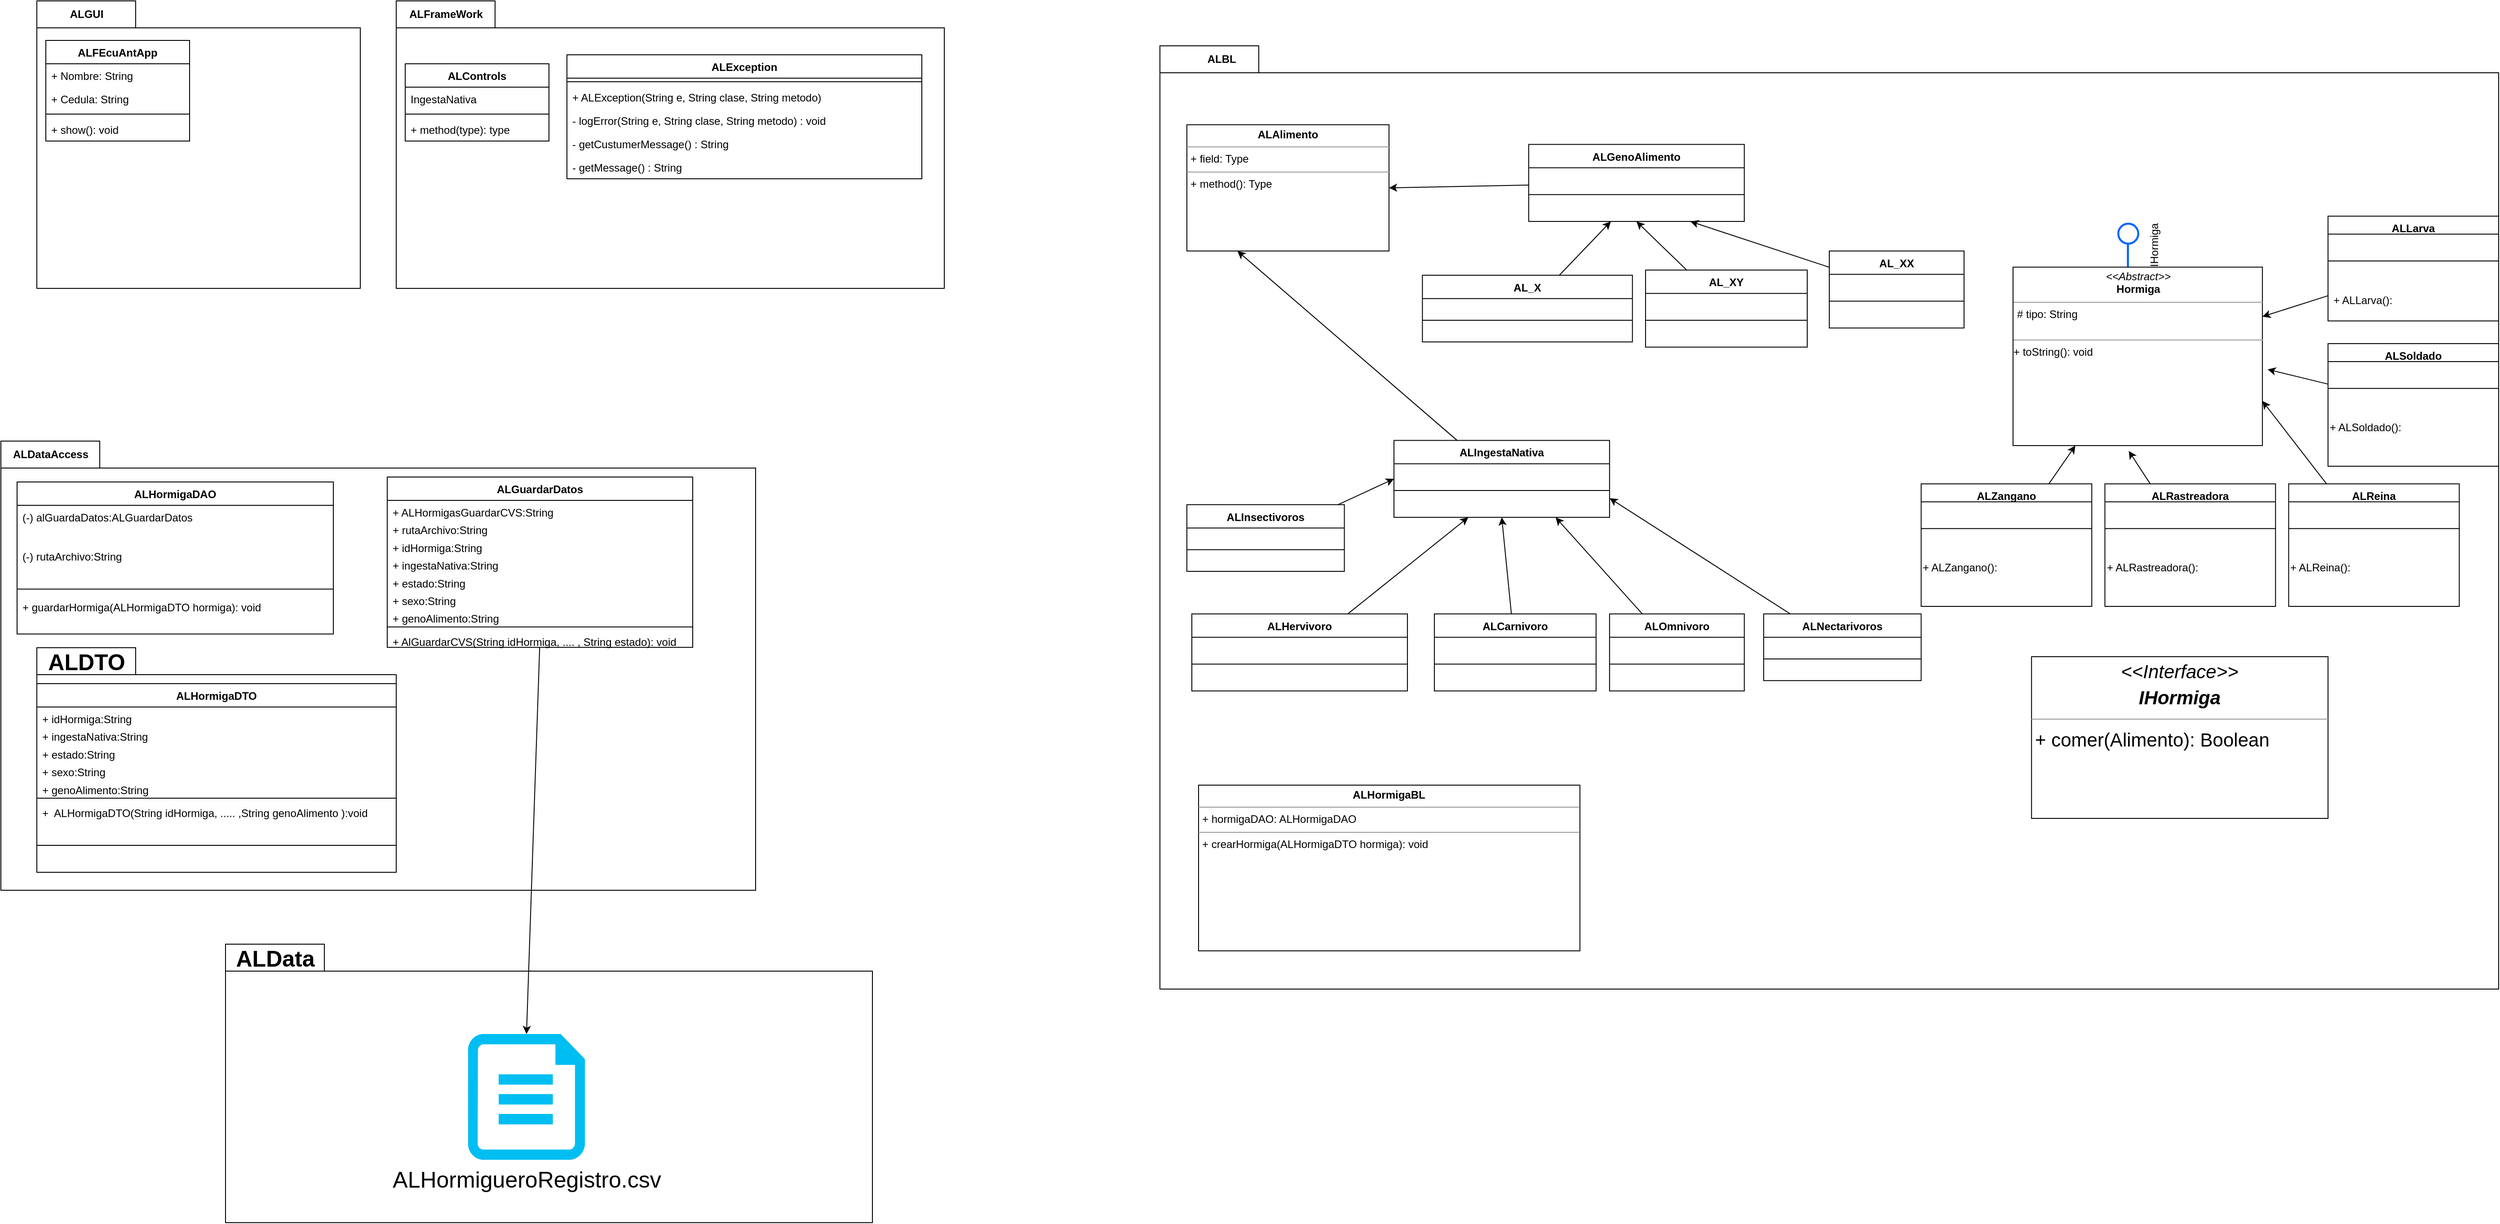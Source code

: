 <mxfile>
    <diagram id="7M8nlahBoTC14Zpf9XW7" name="Page-1">
        <mxGraphModel dx="1520" dy="1978" grid="1" gridSize="10" guides="1" tooltips="1" connect="1" arrows="1" fold="1" page="1" pageScale="1" pageWidth="850" pageHeight="1100" math="0" shadow="0">
            <root>
                <mxCell id="0"/>
                <mxCell id="1" parent="0"/>
                <mxCell id="17" value="ALDataAccess" style="shape=folder;fontStyle=1;tabWidth=110;tabHeight=30;tabPosition=left;html=1;boundedLbl=1;labelInHeader=1;container=1;collapsible=0;" parent="1" vertex="1">
                    <mxGeometry x="120" y="-590" width="840" height="500" as="geometry"/>
                </mxCell>
                <mxCell id="18" value="" style="html=1;strokeColor=none;resizeWidth=1;resizeHeight=1;fillColor=none;part=1;connectable=0;allowArrows=0;deletable=0;" parent="17" vertex="1">
                    <mxGeometry width="840" height="350.0" relative="1" as="geometry">
                        <mxPoint y="30" as="offset"/>
                    </mxGeometry>
                </mxCell>
                <mxCell id="19" value="ALHormigaDAO" style="swimlane;fontStyle=1;align=center;verticalAlign=top;childLayout=stackLayout;horizontal=1;startSize=26;horizontalStack=0;resizeParent=1;resizeParentMax=0;resizeLast=0;collapsible=1;marginBottom=0;" parent="17" vertex="1">
                    <mxGeometry x="18" y="45.455" width="352" height="169.333" as="geometry"/>
                </mxCell>
                <mxCell id="20" value="(-) alGuardaDatos:ALGuardarDatos" style="text;strokeColor=none;fillColor=none;align=left;verticalAlign=top;spacingLeft=4;spacingRight=4;overflow=hidden;rotatable=0;points=[[0,0.5],[1,0.5]];portConstraint=eastwest;" parent="19" vertex="1">
                    <mxGeometry y="26" width="352" height="43.333" as="geometry"/>
                </mxCell>
                <mxCell id="89" value="(-) rutaArchivo:String" style="text;strokeColor=none;fillColor=none;align=left;verticalAlign=top;spacingLeft=4;spacingRight=4;overflow=hidden;rotatable=0;points=[[0,0.5],[1,0.5]];portConstraint=eastwest;" parent="19" vertex="1">
                    <mxGeometry y="69.333" width="352" height="43.333" as="geometry"/>
                </mxCell>
                <mxCell id="21" value="" style="line;strokeWidth=1;fillColor=none;align=left;verticalAlign=middle;spacingTop=-1;spacingLeft=3;spacingRight=3;rotatable=0;labelPosition=right;points=[];portConstraint=eastwest;strokeColor=inherit;" parent="19" vertex="1">
                    <mxGeometry y="112.667" width="352" height="13.333" as="geometry"/>
                </mxCell>
                <mxCell id="97" value="+ guardarHormiga(ALHormigaDTO hormiga): void" style="text;strokeColor=none;fillColor=none;align=left;verticalAlign=top;spacingLeft=4;spacingRight=4;overflow=hidden;rotatable=0;points=[[0,0.5],[1,0.5]];portConstraint=eastwest;" parent="19" vertex="1">
                    <mxGeometry y="126.0" width="352" height="43.333" as="geometry"/>
                </mxCell>
                <mxCell id="111" value="ALDTO" style="shape=folder;fontStyle=1;tabWidth=110;tabHeight=30;tabPosition=left;html=1;boundedLbl=1;labelInHeader=1;container=1;collapsible=0;fontSize=25;" parent="17" vertex="1">
                    <mxGeometry x="40" y="230" width="400" height="249.995" as="geometry"/>
                </mxCell>
                <mxCell id="112" value="" style="html=1;strokeColor=none;resizeWidth=1;resizeHeight=1;fillColor=none;part=1;connectable=0;allowArrows=0;deletable=0;fontSize=25;" parent="111" vertex="1">
                    <mxGeometry width="330" height="154" relative="1" as="geometry">
                        <mxPoint y="30" as="offset"/>
                    </mxGeometry>
                </mxCell>
                <mxCell id="113" value="ALHormigaDTO" style="swimlane;fontStyle=1;align=center;verticalAlign=top;childLayout=stackLayout;horizontal=1;startSize=26;horizontalStack=0;resizeParent=1;resizeParentMax=0;resizeLast=0;collapsible=1;marginBottom=0;" parent="111" vertex="1">
                    <mxGeometry y="40" width="400" height="179.995" as="geometry">
                        <mxRectangle y="40" width="130" height="30" as="alternateBounds"/>
                    </mxGeometry>
                </mxCell>
                <mxCell id="116" value="+ idHormiga:String" style="text;strokeColor=none;fillColor=none;align=left;verticalAlign=top;spacingLeft=4;spacingRight=4;overflow=hidden;rotatable=0;points=[[0,0.5],[1,0.5]];portConstraint=eastwest;" parent="113" vertex="1">
                    <mxGeometry y="26" width="400" height="19.697" as="geometry"/>
                </mxCell>
                <mxCell id="117" value="+ ingestaNativa:String" style="text;strokeColor=none;fillColor=none;align=left;verticalAlign=top;spacingLeft=4;spacingRight=4;overflow=hidden;rotatable=0;points=[[0,0.5],[1,0.5]];portConstraint=eastwest;" parent="113" vertex="1">
                    <mxGeometry y="45.697" width="400" height="19.697" as="geometry"/>
                </mxCell>
                <mxCell id="118" value="+ estado:String" style="text;strokeColor=none;fillColor=none;align=left;verticalAlign=top;spacingLeft=4;spacingRight=4;overflow=hidden;rotatable=0;points=[[0,0.5],[1,0.5]];portConstraint=eastwest;" parent="113" vertex="1">
                    <mxGeometry y="65.394" width="400" height="19.697" as="geometry"/>
                </mxCell>
                <mxCell id="119" value="+ sexo:String" style="text;strokeColor=none;fillColor=none;align=left;verticalAlign=top;spacingLeft=4;spacingRight=4;overflow=hidden;rotatable=0;points=[[0,0.5],[1,0.5]];portConstraint=eastwest;" parent="113" vertex="1">
                    <mxGeometry y="85.091" width="400" height="19.697" as="geometry"/>
                </mxCell>
                <mxCell id="120" value="+ genoAlimento:String" style="text;strokeColor=none;fillColor=none;align=left;verticalAlign=top;spacingLeft=4;spacingRight=4;overflow=hidden;rotatable=0;points=[[0,0.5],[1,0.5]];portConstraint=eastwest;" parent="113" vertex="1">
                    <mxGeometry y="104.788" width="400" height="19.697" as="geometry"/>
                </mxCell>
                <mxCell id="121" value="" style="line;strokeWidth=1;fillColor=none;align=left;verticalAlign=middle;spacingTop=-1;spacingLeft=3;spacingRight=3;rotatable=0;labelPosition=right;points=[];portConstraint=eastwest;strokeColor=inherit;" parent="113" vertex="1">
                    <mxGeometry y="124.485" width="400" height="6.061" as="geometry"/>
                </mxCell>
                <mxCell id="122" value="+  ALHormigaDTO(String idHormiga, ..... ,String genoAlimento ):void" style="text;strokeColor=none;fillColor=none;align=left;verticalAlign=top;spacingLeft=4;spacingRight=4;overflow=hidden;rotatable=0;points=[[0,0.5],[1,0.5]];portConstraint=eastwest;" parent="113" vertex="1">
                    <mxGeometry y="130.545" width="400" height="49.45" as="geometry"/>
                </mxCell>
                <mxCell id="98" value="ALGuardarDatos" style="swimlane;fontStyle=1;align=center;verticalAlign=top;childLayout=stackLayout;horizontal=1;startSize=26;horizontalStack=0;resizeParent=1;resizeParentMax=0;resizeLast=0;collapsible=1;marginBottom=0;" parent="17" vertex="1">
                    <mxGeometry x="430" y="40" width="340" height="189.636" as="geometry"/>
                </mxCell>
                <mxCell id="99" value="+ ALHormigasGuardarCVS:String" style="text;strokeColor=none;fillColor=none;align=left;verticalAlign=top;spacingLeft=4;spacingRight=4;overflow=hidden;rotatable=0;points=[[0,0.5],[1,0.5]];portConstraint=eastwest;" parent="98" vertex="1">
                    <mxGeometry y="26" width="340" height="19.697" as="geometry"/>
                </mxCell>
                <mxCell id="103" value="+ rutaArchivo:String" style="text;strokeColor=none;fillColor=none;align=left;verticalAlign=top;spacingLeft=4;spacingRight=4;overflow=hidden;rotatable=0;points=[[0,0.5],[1,0.5]];portConstraint=eastwest;" parent="98" vertex="1">
                    <mxGeometry y="45.697" width="340" height="19.697" as="geometry"/>
                </mxCell>
                <mxCell id="104" value="+ idHormiga:String" style="text;strokeColor=none;fillColor=none;align=left;verticalAlign=top;spacingLeft=4;spacingRight=4;overflow=hidden;rotatable=0;points=[[0,0.5],[1,0.5]];portConstraint=eastwest;" parent="98" vertex="1">
                    <mxGeometry y="65.394" width="340" height="19.697" as="geometry"/>
                </mxCell>
                <mxCell id="105" value="+ ingestaNativa:String" style="text;strokeColor=none;fillColor=none;align=left;verticalAlign=top;spacingLeft=4;spacingRight=4;overflow=hidden;rotatable=0;points=[[0,0.5],[1,0.5]];portConstraint=eastwest;" parent="98" vertex="1">
                    <mxGeometry y="85.091" width="340" height="19.697" as="geometry"/>
                </mxCell>
                <mxCell id="100" value="+ estado:String" style="text;strokeColor=none;fillColor=none;align=left;verticalAlign=top;spacingLeft=4;spacingRight=4;overflow=hidden;rotatable=0;points=[[0,0.5],[1,0.5]];portConstraint=eastwest;" parent="98" vertex="1">
                    <mxGeometry y="104.788" width="340" height="19.697" as="geometry"/>
                </mxCell>
                <mxCell id="107" value="+ sexo:String" style="text;strokeColor=none;fillColor=none;align=left;verticalAlign=top;spacingLeft=4;spacingRight=4;overflow=hidden;rotatable=0;points=[[0,0.5],[1,0.5]];portConstraint=eastwest;" parent="98" vertex="1">
                    <mxGeometry y="124.485" width="340" height="19.697" as="geometry"/>
                </mxCell>
                <mxCell id="106" value="+ genoAlimento:String" style="text;strokeColor=none;fillColor=none;align=left;verticalAlign=top;spacingLeft=4;spacingRight=4;overflow=hidden;rotatable=0;points=[[0,0.5],[1,0.5]];portConstraint=eastwest;" parent="98" vertex="1">
                    <mxGeometry y="144.182" width="340" height="19.697" as="geometry"/>
                </mxCell>
                <mxCell id="101" value="" style="line;strokeWidth=1;fillColor=none;align=left;verticalAlign=middle;spacingTop=-1;spacingLeft=3;spacingRight=3;rotatable=0;labelPosition=right;points=[];portConstraint=eastwest;strokeColor=inherit;" parent="98" vertex="1">
                    <mxGeometry y="163.879" width="340" height="6.061" as="geometry"/>
                </mxCell>
                <mxCell id="102" value="+ AlGuardarCVS(String idHormiga, .... , String estado): void" style="text;strokeColor=none;fillColor=none;align=left;verticalAlign=top;spacingLeft=4;spacingRight=4;overflow=hidden;rotatable=0;points=[[0,0.5],[1,0.5]];portConstraint=eastwest;" parent="98" vertex="1">
                    <mxGeometry y="169.939" width="340" height="19.697" as="geometry"/>
                </mxCell>
                <mxCell id="108" value="ALData" style="shape=folder;fontStyle=1;tabWidth=110;tabHeight=30;tabPosition=left;html=1;boundedLbl=1;labelInHeader=1;container=1;collapsible=0;fontSize=25;" parent="1" vertex="1">
                    <mxGeometry x="370" y="-30" width="720" height="310" as="geometry"/>
                </mxCell>
                <mxCell id="109" value="" style="html=1;strokeColor=none;resizeWidth=1;resizeHeight=1;fillColor=none;part=1;connectable=0;allowArrows=0;deletable=0;fontSize=25;" parent="108" vertex="1">
                    <mxGeometry width="720" height="217" relative="1" as="geometry">
                        <mxPoint y="30" as="offset"/>
                    </mxGeometry>
                </mxCell>
                <mxCell id="23" value="&lt;font style=&quot;font-size: 25px;&quot;&gt;ALHormigueroRegistro.csv&lt;/font&gt;" style="verticalLabelPosition=bottom;html=1;verticalAlign=top;align=center;strokeColor=none;fillColor=#00BEF2;shape=mxgraph.azure.cloud_services_configuration_file;pointerEvents=1;" parent="108" vertex="1">
                    <mxGeometry x="270" y="100" width="130" height="140" as="geometry"/>
                </mxCell>
                <mxCell id="9" value="ALGUI" style="shape=folder;fontStyle=1;tabWidth=110;tabHeight=30;tabPosition=left;html=1;boundedLbl=1;labelInHeader=1;container=1;collapsible=0;" parent="1" vertex="1">
                    <mxGeometry x="160" y="-1080" width="360" height="320" as="geometry"/>
                </mxCell>
                <mxCell id="10" value="" style="html=1;strokeColor=none;resizeWidth=1;resizeHeight=1;fillColor=none;part=1;connectable=0;allowArrows=0;deletable=0;" parent="9" vertex="1">
                    <mxGeometry width="360" height="184.615" relative="1" as="geometry">
                        <mxPoint y="30" as="offset"/>
                    </mxGeometry>
                </mxCell>
                <mxCell id="32" value="ALFEcuAntApp" style="swimlane;fontStyle=1;align=center;verticalAlign=top;childLayout=stackLayout;horizontal=1;startSize=26;horizontalStack=0;resizeParent=1;resizeParentMax=0;resizeLast=0;collapsible=1;marginBottom=0;" parent="9" vertex="1">
                    <mxGeometry x="10" y="44" width="160" height="112" as="geometry"/>
                </mxCell>
                <mxCell id="37" value="+ Nombre: String" style="text;strokeColor=none;fillColor=none;align=left;verticalAlign=top;spacingLeft=4;spacingRight=4;overflow=hidden;rotatable=0;points=[[0,0.5],[1,0.5]];portConstraint=eastwest;" parent="32" vertex="1">
                    <mxGeometry y="26" width="160" height="26" as="geometry"/>
                </mxCell>
                <mxCell id="38" value="+ Cedula: String" style="text;strokeColor=none;fillColor=none;align=left;verticalAlign=top;spacingLeft=4;spacingRight=4;overflow=hidden;rotatable=0;points=[[0,0.5],[1,0.5]];portConstraint=eastwest;" parent="32" vertex="1">
                    <mxGeometry y="52" width="160" height="26" as="geometry"/>
                </mxCell>
                <mxCell id="34" value="" style="line;strokeWidth=1;fillColor=none;align=left;verticalAlign=middle;spacingTop=-1;spacingLeft=3;spacingRight=3;rotatable=0;labelPosition=right;points=[];portConstraint=eastwest;strokeColor=inherit;" parent="32" vertex="1">
                    <mxGeometry y="78" width="160" height="8" as="geometry"/>
                </mxCell>
                <mxCell id="35" value="+ show(): void" style="text;strokeColor=none;fillColor=none;align=left;verticalAlign=top;spacingLeft=4;spacingRight=4;overflow=hidden;rotatable=0;points=[[0,0.5],[1,0.5]];portConstraint=eastwest;" parent="32" vertex="1">
                    <mxGeometry y="86" width="160" height="26" as="geometry"/>
                </mxCell>
                <mxCell id="11" value="&lt;span style=&quot;white-space: pre;&quot;&gt;&#9;&lt;/span&gt;ALBL" style="shape=folder;fontStyle=1;tabWidth=110;tabHeight=30;tabPosition=left;html=1;boundedLbl=1;labelInHeader=1;container=1;collapsible=0;" parent="1" vertex="1">
                    <mxGeometry x="1410" y="-1030" width="1490" height="1050" as="geometry"/>
                </mxCell>
                <mxCell id="12" value="" style="html=1;strokeColor=none;resizeWidth=1;resizeHeight=1;fillColor=none;part=1;connectable=0;allowArrows=0;deletable=0;" parent="11" vertex="1">
                    <mxGeometry width="1124.804" height="516.486" relative="1" as="geometry">
                        <mxPoint y="30" as="offset"/>
                    </mxGeometry>
                </mxCell>
                <mxCell id="80" value="&lt;p style=&quot;margin:0px;margin-top:4px;text-align:center;&quot;&gt;&lt;b&gt;ALAlimento&lt;/b&gt;&lt;/p&gt;&lt;hr size=&quot;1&quot;&gt;&lt;p style=&quot;margin:0px;margin-left:4px;&quot;&gt;+ field: Type&lt;/p&gt;&lt;hr size=&quot;1&quot;&gt;&lt;p style=&quot;margin:0px;margin-left:4px;&quot;&gt;+ method(): Type&lt;/p&gt;" style="verticalAlign=top;align=left;overflow=fill;fontSize=12;fontFamily=Helvetica;html=1;" parent="11" vertex="1">
                    <mxGeometry x="29.995" y="87.838" width="224.961" height="140.541" as="geometry"/>
                </mxCell>
                <mxCell id="58" value="ALGenoAlimento" style="swimlane;fontStyle=1;align=center;verticalAlign=top;childLayout=stackLayout;horizontal=1;startSize=26;horizontalStack=0;resizeParent=1;resizeParentMax=0;resizeLast=0;collapsible=1;marginBottom=0;" parent="11" vertex="1">
                    <mxGeometry x="410.441" y="109.791" width="239.958" height="85.73" as="geometry">
                        <mxRectangle x="10" y="60" width="170" height="60" as="alternateBounds"/>
                    </mxGeometry>
                </mxCell>
                <mxCell id="59" value="" style="line;strokeWidth=1;fillColor=none;align=left;verticalAlign=middle;spacingTop=-1;spacingLeft=3;spacingRight=3;rotatable=0;labelPosition=right;points=[];portConstraint=eastwest;strokeColor=inherit;" parent="58" vertex="1">
                    <mxGeometry y="26" width="239.958" height="59.73" as="geometry"/>
                </mxCell>
                <mxCell id="81" style="edgeStyle=none;html=1;entryX=1;entryY=0.5;entryDx=0;entryDy=0;" parent="11" source="58" target="80" edge="1">
                    <mxGeometry relative="1" as="geometry"/>
                </mxCell>
                <mxCell id="53" value="AL_XY" style="swimlane;fontStyle=1;align=center;verticalAlign=top;childLayout=stackLayout;horizontal=1;startSize=26;horizontalStack=0;resizeParent=1;resizeParentMax=0;resizeLast=0;collapsible=1;marginBottom=0;" parent="11" vertex="1">
                    <mxGeometry x="540.49" y="249.666" width="179.969" height="85.73" as="geometry">
                        <mxRectangle x="10" y="60" width="170" height="60" as="alternateBounds"/>
                    </mxGeometry>
                </mxCell>
                <mxCell id="54" value="" style="line;strokeWidth=1;fillColor=none;align=left;verticalAlign=middle;spacingTop=-1;spacingLeft=3;spacingRight=3;rotatable=0;labelPosition=right;points=[];portConstraint=eastwest;strokeColor=inherit;" parent="53" vertex="1">
                    <mxGeometry y="26" width="179.969" height="59.73" as="geometry"/>
                </mxCell>
                <mxCell id="60" value="" style="edgeStyle=none;html=1;entryX=0.5;entryY=1;entryDx=0;entryDy=0;" parent="11" source="53" target="58" edge="1">
                    <mxGeometry relative="1" as="geometry">
                        <mxPoint x="1574.725" y="122.973" as="targetPoint"/>
                    </mxGeometry>
                </mxCell>
                <mxCell id="55" value="AL_XX" style="swimlane;fontStyle=1;align=center;verticalAlign=top;childLayout=stackLayout;horizontal=1;startSize=26;horizontalStack=0;resizeParent=1;resizeParentMax=0;resizeLast=0;collapsible=1;marginBottom=0;" parent="11" vertex="1">
                    <mxGeometry x="745.005" y="228.382" width="149.974" height="85.73" as="geometry">
                        <mxRectangle x="10" y="60" width="170" height="60" as="alternateBounds"/>
                    </mxGeometry>
                </mxCell>
                <mxCell id="56" value="" style="line;strokeWidth=1;fillColor=none;align=left;verticalAlign=middle;spacingTop=-1;spacingLeft=3;spacingRight=3;rotatable=0;labelPosition=right;points=[];portConstraint=eastwest;strokeColor=inherit;" parent="55" vertex="1">
                    <mxGeometry y="26" width="149.974" height="59.73" as="geometry"/>
                </mxCell>
                <mxCell id="62" style="edgeStyle=none;html=1;entryX=0.75;entryY=1;entryDx=0;entryDy=0;" parent="11" source="55" target="58" edge="1">
                    <mxGeometry relative="1" as="geometry">
                        <mxPoint x="1604.72" y="140.541" as="targetPoint"/>
                    </mxGeometry>
                </mxCell>
                <mxCell id="64" value="ALHervivoro" style="swimlane;fontStyle=1;align=center;verticalAlign=top;childLayout=stackLayout;horizontal=1;startSize=26;horizontalStack=0;resizeParent=1;resizeParentMax=0;resizeLast=0;collapsible=1;marginBottom=0;" parent="11" vertex="1">
                    <mxGeometry x="35.514" y="632.432" width="239.958" height="85.73" as="geometry">
                        <mxRectangle x="10" y="60" width="170" height="60" as="alternateBounds"/>
                    </mxGeometry>
                </mxCell>
                <mxCell id="65" value="" style="line;strokeWidth=1;fillColor=none;align=left;verticalAlign=middle;spacingTop=-1;spacingLeft=3;spacingRight=3;rotatable=0;labelPosition=right;points=[];portConstraint=eastwest;strokeColor=inherit;" parent="64" vertex="1">
                    <mxGeometry y="26" width="239.958" height="59.73" as="geometry"/>
                </mxCell>
                <mxCell id="67" value="ALCarnivoro" style="swimlane;fontStyle=1;align=center;verticalAlign=top;childLayout=stackLayout;horizontal=1;startSize=26;horizontalStack=0;resizeParent=1;resizeParentMax=0;resizeLast=0;collapsible=1;marginBottom=0;" parent="11" vertex="1">
                    <mxGeometry x="305.467" y="632.432" width="179.969" height="85.73" as="geometry">
                        <mxRectangle x="10" y="60" width="170" height="60" as="alternateBounds"/>
                    </mxGeometry>
                </mxCell>
                <mxCell id="68" value="" style="line;strokeWidth=1;fillColor=none;align=left;verticalAlign=middle;spacingTop=-1;spacingLeft=3;spacingRight=3;rotatable=0;labelPosition=right;points=[];portConstraint=eastwest;strokeColor=inherit;" parent="67" vertex="1">
                    <mxGeometry y="26" width="179.969" height="59.73" as="geometry"/>
                </mxCell>
                <mxCell id="70" value="ALOmnivoro" style="swimlane;fontStyle=1;align=center;verticalAlign=top;childLayout=stackLayout;horizontal=1;startSize=26;horizontalStack=0;resizeParent=1;resizeParentMax=0;resizeLast=0;collapsible=1;marginBottom=0;" parent="11" vertex="1">
                    <mxGeometry x="500.433" y="632.432" width="149.974" height="85.73" as="geometry">
                        <mxRectangle x="10" y="60" width="170" height="60" as="alternateBounds"/>
                    </mxGeometry>
                </mxCell>
                <mxCell id="71" value="" style="line;strokeWidth=1;fillColor=none;align=left;verticalAlign=middle;spacingTop=-1;spacingLeft=3;spacingRight=3;rotatable=0;labelPosition=right;points=[];portConstraint=eastwest;strokeColor=inherit;" parent="70" vertex="1">
                    <mxGeometry y="26" width="149.974" height="59.73" as="geometry"/>
                </mxCell>
                <mxCell id="84" value="" style="edgeStyle=none;html=1;entryX=0.25;entryY=1;entryDx=0;entryDy=0;" parent="11" source="72" target="80" edge="1">
                    <mxGeometry relative="1" as="geometry"/>
                </mxCell>
                <mxCell id="72" value="ALIngestaNativa" style="swimlane;fontStyle=1;align=center;verticalAlign=top;childLayout=stackLayout;horizontal=1;startSize=26;horizontalStack=0;resizeParent=1;resizeParentMax=0;resizeLast=0;collapsible=1;marginBottom=0;" parent="11" vertex="1">
                    <mxGeometry x="260.475" y="439.189" width="239.958" height="85.73" as="geometry">
                        <mxRectangle x="10" y="60" width="170" height="60" as="alternateBounds"/>
                    </mxGeometry>
                </mxCell>
                <mxCell id="73" value="" style="line;strokeWidth=1;fillColor=none;align=left;verticalAlign=middle;spacingTop=-1;spacingLeft=3;spacingRight=3;rotatable=0;labelPosition=right;points=[];portConstraint=eastwest;strokeColor=inherit;" parent="72" vertex="1">
                    <mxGeometry y="26" width="239.958" height="59.73" as="geometry"/>
                </mxCell>
                <mxCell id="63" value="" style="edgeStyle=none;html=1;" parent="11" source="64" target="73" edge="1">
                    <mxGeometry relative="1" as="geometry"/>
                </mxCell>
                <mxCell id="66" value="" style="edgeStyle=none;html=1;entryX=0.5;entryY=1;entryDx=0;entryDy=0;" parent="11" source="67" target="72" edge="1">
                    <mxGeometry relative="1" as="geometry">
                        <mxPoint x="410.448" y="527.027" as="targetPoint"/>
                    </mxGeometry>
                </mxCell>
                <mxCell id="69" style="edgeStyle=none;html=1;entryX=0.75;entryY=1;entryDx=0;entryDy=0;" parent="11" source="70" target="72" edge="1">
                    <mxGeometry relative="1" as="geometry">
                        <mxPoint x="440.443" y="544.595" as="targetPoint"/>
                    </mxGeometry>
                </mxCell>
                <mxCell id="76" style="edgeStyle=none;html=1;entryX=1;entryY=0.75;entryDx=0;entryDy=0;startArrow=none;" parent="11" source="74" target="72" edge="1">
                    <mxGeometry relative="1" as="geometry">
                        <mxPoint x="674.876" y="632.432" as="sourcePoint"/>
                    </mxGeometry>
                </mxCell>
                <mxCell id="49" value="AL_X" style="swimlane;fontStyle=1;align=center;verticalAlign=top;childLayout=stackLayout;horizontal=1;startSize=26;horizontalStack=0;resizeParent=1;resizeParentMax=0;resizeLast=0;collapsible=1;marginBottom=0;" parent="11" vertex="1">
                    <mxGeometry x="292.157" y="255.405" width="233.725" height="74.243" as="geometry">
                        <mxRectangle x="10" y="60" width="170" height="60" as="alternateBounds"/>
                    </mxGeometry>
                </mxCell>
                <mxCell id="51" value="" style="line;strokeWidth=1;fillColor=none;align=left;verticalAlign=middle;spacingTop=-1;spacingLeft=3;spacingRight=3;rotatable=0;labelPosition=right;points=[];portConstraint=eastwest;strokeColor=inherit;" parent="49" vertex="1">
                    <mxGeometry y="26" width="233.725" height="48.243" as="geometry"/>
                </mxCell>
                <mxCell id="61" value="" style="edgeStyle=none;html=1;" parent="11" source="49" target="59" edge="1">
                    <mxGeometry relative="1" as="geometry"/>
                </mxCell>
                <mxCell id="86" value="" style="edgeStyle=none;html=1;entryX=0;entryY=0.5;entryDx=0;entryDy=0;" parent="11" source="77" target="72" edge="1">
                    <mxGeometry relative="1" as="geometry">
                        <mxPoint x="117.637" y="422.299" as="targetPoint"/>
                    </mxGeometry>
                </mxCell>
                <mxCell id="77" value="ALInsectivoros" style="swimlane;fontStyle=1;align=center;verticalAlign=top;childLayout=stackLayout;horizontal=1;startSize=26;horizontalStack=0;resizeParent=1;resizeParentMax=0;resizeLast=0;collapsible=1;marginBottom=0;" parent="11" vertex="1">
                    <mxGeometry x="29.99" y="510.811" width="175.294" height="74.243" as="geometry">
                        <mxRectangle x="10" y="60" width="170" height="60" as="alternateBounds"/>
                    </mxGeometry>
                </mxCell>
                <mxCell id="78" value="" style="line;strokeWidth=1;fillColor=none;align=left;verticalAlign=middle;spacingTop=-1;spacingLeft=3;spacingRight=3;rotatable=0;labelPosition=right;points=[];portConstraint=eastwest;strokeColor=inherit;" parent="77" vertex="1">
                    <mxGeometry y="26" width="175.294" height="48.243" as="geometry"/>
                </mxCell>
                <mxCell id="74" value="ALNectarivoros" style="swimlane;fontStyle=1;align=center;verticalAlign=top;childLayout=stackLayout;horizontal=1;startSize=26;horizontalStack=0;resizeParent=1;resizeParentMax=0;resizeLast=0;collapsible=1;marginBottom=0;" parent="11" vertex="1">
                    <mxGeometry x="671.961" y="632.426" width="175.294" height="74.243" as="geometry">
                        <mxRectangle x="10" y="60" width="170" height="60" as="alternateBounds"/>
                    </mxGeometry>
                </mxCell>
                <mxCell id="75" value="" style="line;strokeWidth=1;fillColor=none;align=left;verticalAlign=middle;spacingTop=-1;spacingLeft=3;spacingRight=3;rotatable=0;labelPosition=right;points=[];portConstraint=eastwest;strokeColor=inherit;" parent="74" vertex="1">
                    <mxGeometry y="26" width="175.294" height="48.243" as="geometry"/>
                </mxCell>
                <mxCell id="88" value="&lt;p style=&quot;margin:0px;margin-top:4px;text-align:center;&quot;&gt;&lt;b&gt;ALHormigaBL&lt;/b&gt;&lt;/p&gt;&lt;hr size=&quot;1&quot;&gt;&lt;p style=&quot;margin:0px;margin-left:4px;&quot;&gt;+ hormigaDAO: ALHormigaDAO&lt;/p&gt;&lt;hr size=&quot;1&quot;&gt;&lt;p style=&quot;margin:0px;margin-left:4px;&quot;&gt;+ crearHormiga(ALHormigaDTO hormiga): void&lt;/p&gt;" style="verticalAlign=top;align=left;overflow=fill;fontSize=12;fontFamily=Helvetica;html=1;" parent="11" vertex="1">
                    <mxGeometry x="43.005" y="822.973" width="424.445" height="184.459" as="geometry"/>
                </mxCell>
                <mxCell id="124" value="IHormiga" style="aspect=fixed;perimeter=ellipsePerimeter;html=1;align=center;shadow=0;dashed=0;spacingTop=3;image;image=img/lib/active_directory/interface.svg;rotation=-90;direction=east;" parent="11" vertex="1">
                    <mxGeometry x="1051.765" y="209.996" width="52.027" height="24.453" as="geometry"/>
                </mxCell>
                <mxCell id="128" value="ALLarva" style="swimlane;fontStyle=1;align=center;verticalAlign=top;childLayout=stackLayout;horizontal=1;startSize=20;horizontalStack=0;resizeParent=1;resizeParentMax=0;resizeLast=0;collapsible=1;marginBottom=0;" parent="11" vertex="1">
                    <mxGeometry x="1300.098" y="189.596" width="189.902" height="116.622" as="geometry">
                        <mxRectangle x="10" y="60" width="170" height="60" as="alternateBounds"/>
                    </mxGeometry>
                </mxCell>
                <mxCell id="129" value="" style="line;strokeWidth=1;fillColor=none;align=left;verticalAlign=middle;spacingTop=-1;spacingLeft=3;spacingRight=3;rotatable=0;labelPosition=right;points=[];portConstraint=eastwest;strokeColor=inherit;" parent="128" vertex="1">
                    <mxGeometry y="20" width="189.902" height="59.73" as="geometry"/>
                </mxCell>
                <mxCell id="150" value="+ ALLarva():" style="text;strokeColor=none;fillColor=none;align=left;verticalAlign=top;spacingLeft=4;spacingRight=4;overflow=hidden;rotatable=0;points=[[0,0.5],[1,0.5]];portConstraint=eastwest;" parent="128" vertex="1">
                    <mxGeometry y="79.73" width="189.902" height="36.892" as="geometry"/>
                </mxCell>
                <mxCell id="130" value="ALRastreadora" style="swimlane;fontStyle=1;align=center;verticalAlign=top;childLayout=stackLayout;horizontal=1;startSize=20;horizontalStack=0;resizeParent=1;resizeParentMax=0;resizeLast=0;collapsible=1;marginBottom=0;" parent="11" vertex="1">
                    <mxGeometry x="1051.765" y="487.569" width="189.902" height="136.486" as="geometry">
                        <mxRectangle x="10" y="60" width="170" height="60" as="alternateBounds"/>
                    </mxGeometry>
                </mxCell>
                <mxCell id="131" value="" style="line;strokeWidth=1;fillColor=none;align=left;verticalAlign=middle;spacingTop=-1;spacingLeft=3;spacingRight=3;rotatable=0;labelPosition=right;points=[];portConstraint=eastwest;strokeColor=inherit;" parent="130" vertex="1">
                    <mxGeometry y="20" width="189.902" height="59.73" as="geometry"/>
                </mxCell>
                <mxCell id="155" value="&lt;span style=&quot;color: rgb(0, 0, 0); font-family: Helvetica; font-size: 12px; font-style: normal; font-variant-ligatures: normal; font-variant-caps: normal; font-weight: 400; letter-spacing: normal; orphans: 2; text-align: left; text-indent: 0px; text-transform: none; widows: 2; word-spacing: 0px; -webkit-text-stroke-width: 0px; background-color: rgb(251, 251, 251); text-decoration-thickness: initial; text-decoration-style: initial; text-decoration-color: initial; float: none; display: inline !important;&quot;&gt;+ ALRastreadora():&lt;/span&gt;" style="text;whiteSpace=wrap;html=1;" parent="130" vertex="1">
                    <mxGeometry y="79.73" width="189.902" height="56.757" as="geometry"/>
                </mxCell>
                <mxCell id="132" value="ALZangano" style="swimlane;fontStyle=1;align=center;verticalAlign=top;childLayout=stackLayout;horizontal=1;startSize=20;horizontalStack=0;resizeParent=1;resizeParentMax=0;resizeLast=0;collapsible=1;marginBottom=0;" parent="11" vertex="1">
                    <mxGeometry x="847.255" y="487.569" width="189.902" height="136.486" as="geometry">
                        <mxRectangle x="10" y="60" width="170" height="60" as="alternateBounds"/>
                    </mxGeometry>
                </mxCell>
                <mxCell id="133" value="" style="line;strokeWidth=1;fillColor=none;align=left;verticalAlign=middle;spacingTop=-1;spacingLeft=3;spacingRight=3;rotatable=0;labelPosition=right;points=[];portConstraint=eastwest;strokeColor=inherit;" parent="132" vertex="1">
                    <mxGeometry y="20" width="189.902" height="59.73" as="geometry"/>
                </mxCell>
                <mxCell id="156" value="&lt;span style=&quot;color: rgb(0, 0, 0); font-family: Helvetica; font-size: 12px; font-style: normal; font-variant-ligatures: normal; font-variant-caps: normal; font-weight: 400; letter-spacing: normal; orphans: 2; text-align: left; text-indent: 0px; text-transform: none; widows: 2; word-spacing: 0px; -webkit-text-stroke-width: 0px; background-color: rgb(251, 251, 251); text-decoration-thickness: initial; text-decoration-style: initial; text-decoration-color: initial; float: none; display: inline !important;&quot;&gt;+ ALZangano():&lt;/span&gt;" style="text;whiteSpace=wrap;html=1;" parent="132" vertex="1">
                    <mxGeometry y="79.73" width="189.902" height="56.757" as="geometry"/>
                </mxCell>
                <mxCell id="134" value="ALReina" style="swimlane;fontStyle=1;align=center;verticalAlign=top;childLayout=stackLayout;horizontal=1;startSize=20;horizontalStack=0;resizeParent=1;resizeParentMax=0;resizeLast=0;collapsible=1;marginBottom=0;" parent="11" vertex="1">
                    <mxGeometry x="1256.275" y="487.569" width="189.902" height="136.486" as="geometry">
                        <mxRectangle x="10" y="60" width="170" height="60" as="alternateBounds"/>
                    </mxGeometry>
                </mxCell>
                <mxCell id="135" value="" style="line;strokeWidth=1;fillColor=none;align=left;verticalAlign=middle;spacingTop=-1;spacingLeft=3;spacingRight=3;rotatable=0;labelPosition=right;points=[];portConstraint=eastwest;strokeColor=inherit;" parent="134" vertex="1">
                    <mxGeometry y="20" width="189.902" height="59.73" as="geometry"/>
                </mxCell>
                <mxCell id="154" value="&lt;span style=&quot;color: rgb(0, 0, 0); font-family: Helvetica; font-size: 12px; font-style: normal; font-variant-ligatures: normal; font-variant-caps: normal; font-weight: 400; letter-spacing: normal; orphans: 2; text-align: left; text-indent: 0px; text-transform: none; widows: 2; word-spacing: 0px; -webkit-text-stroke-width: 0px; background-color: rgb(251, 251, 251); text-decoration-thickness: initial; text-decoration-style: initial; text-decoration-color: initial; float: none; display: inline !important;&quot;&gt;+ ALReina():&lt;/span&gt;" style="text;whiteSpace=wrap;html=1;" parent="134" vertex="1">
                    <mxGeometry y="79.73" width="189.902" height="56.757" as="geometry"/>
                </mxCell>
                <mxCell id="136" value="ALSoldado" style="swimlane;fontStyle=1;align=center;verticalAlign=top;childLayout=stackLayout;horizontal=1;startSize=20;horizontalStack=0;resizeParent=1;resizeParentMax=0;resizeLast=0;collapsible=1;marginBottom=0;" parent="11" vertex="1">
                    <mxGeometry x="1300.098" y="331.488" width="189.902" height="136.486" as="geometry">
                        <mxRectangle x="10" y="60" width="170" height="60" as="alternateBounds"/>
                    </mxGeometry>
                </mxCell>
                <mxCell id="137" value="" style="line;strokeWidth=1;fillColor=none;align=left;verticalAlign=middle;spacingTop=-1;spacingLeft=3;spacingRight=3;rotatable=0;labelPosition=right;points=[];portConstraint=eastwest;strokeColor=inherit;" parent="136" vertex="1">
                    <mxGeometry y="20" width="189.902" height="59.73" as="geometry"/>
                </mxCell>
                <mxCell id="153" value="&lt;span style=&quot;color: rgb(0, 0, 0); font-family: Helvetica; font-size: 12px; font-style: normal; font-variant-ligatures: normal; font-variant-caps: normal; font-weight: 400; letter-spacing: normal; orphans: 2; text-align: left; text-indent: 0px; text-transform: none; widows: 2; word-spacing: 0px; -webkit-text-stroke-width: 0px; background-color: rgb(251, 251, 251); text-decoration-thickness: initial; text-decoration-style: initial; text-decoration-color: initial; float: none; display: inline !important;&quot;&gt;+ ALSoldado():&lt;/span&gt;" style="text;whiteSpace=wrap;html=1;" parent="136" vertex="1">
                    <mxGeometry y="79.73" width="189.902" height="56.757" as="geometry"/>
                </mxCell>
                <mxCell id="147" value="&lt;p style=&quot;margin:0px;margin-top:4px;text-align:center;&quot;&gt;&lt;i&gt;&amp;lt;&amp;lt;Abstract&amp;gt;&amp;gt;&lt;/i&gt;&lt;br&gt;&lt;b&gt;Hormiga&lt;/b&gt;&lt;/p&gt;&lt;hr size=&quot;1&quot;&gt;&lt;p style=&quot;margin:0px;margin-left:4px;&quot;&gt;# tipo: String&lt;br&gt;&lt;/p&gt;&lt;p style=&quot;margin:0px;margin-left:4px;&quot;&gt;&lt;br&gt;&lt;/p&gt;&lt;hr size=&quot;1&quot;&gt;+ toString(): void&lt;p style=&quot;margin:0px;margin-left:4px;&quot;&gt;&lt;br&gt;&lt;/p&gt;" style="verticalAlign=top;align=left;overflow=fill;fontSize=12;fontFamily=Helvetica;html=1;" parent="11" vertex="1">
                    <mxGeometry x="949.51" y="246.353" width="277.549" height="198.649" as="geometry"/>
                </mxCell>
                <mxCell id="138" style="edgeStyle=none;html=1;" parent="11" source="128" target="147" edge="1">
                    <mxGeometry relative="1" as="geometry">
                        <mxPoint x="1490" y="297.785" as="targetPoint"/>
                    </mxGeometry>
                </mxCell>
                <mxCell id="141" style="edgeStyle=none;html=1;entryX=0.464;entryY=1.03;entryDx=0;entryDy=0;entryPerimeter=0;" parent="11" source="130" target="147" edge="1">
                    <mxGeometry relative="1" as="geometry">
                        <mxPoint x="1351.225" y="416.623" as="targetPoint"/>
                    </mxGeometry>
                </mxCell>
                <mxCell id="140" style="edgeStyle=none;html=1;entryX=0.25;entryY=1;entryDx=0;entryDy=0;" parent="11" source="132" target="147" edge="1">
                    <mxGeometry relative="1" as="geometry">
                        <mxPoint x="1281.838" y="416.623" as="targetPoint"/>
                    </mxGeometry>
                </mxCell>
                <mxCell id="142" style="edgeStyle=none;html=1;entryX=1;entryY=0.75;entryDx=0;entryDy=0;" parent="11" source="134" target="147" edge="1">
                    <mxGeometry relative="1" as="geometry">
                        <mxPoint x="1438.931" y="415.431" as="targetPoint"/>
                    </mxGeometry>
                </mxCell>
                <mxCell id="139" style="edgeStyle=none;html=1;entryX=1.021;entryY=0.573;entryDx=0;entryDy=0;entryPerimeter=0;" parent="11" source="136" target="147" edge="1">
                    <mxGeometry relative="1" as="geometry">
                        <mxPoint x="1491.388" y="333.191" as="targetPoint"/>
                    </mxGeometry>
                </mxCell>
                <mxCell id="143" value="&lt;p style=&quot;margin: 4px 0px 0px; text-align: center; font-size: 21px;&quot;&gt;&lt;font style=&quot;font-size: 21px;&quot;&gt;&lt;i style=&quot;&quot;&gt;&amp;lt;&amp;lt;Interface&amp;gt;&amp;gt;&lt;/i&gt;&lt;br&gt;&lt;/font&gt;&lt;/p&gt;&lt;p style=&quot;margin: 4px 0px 0px; text-align: center; font-size: 21px;&quot;&gt;&lt;i&gt;&lt;b&gt;&lt;font style=&quot;font-size: 21px;&quot;&gt;IHormiga&lt;/font&gt;&lt;/b&gt;&lt;/i&gt;&lt;/p&gt;&lt;hr style=&quot;font-size: 21px;&quot; size=&quot;1&quot;&gt;&lt;p style=&quot;margin: 0px 0px 0px 4px; font-size: 21px;&quot;&gt;&lt;font style=&quot;font-size: 21px;&quot;&gt;+ comer(Alimento): Boolean&lt;br&gt;&lt;/font&gt;&lt;br&gt;&lt;/p&gt;" style="verticalAlign=top;align=left;overflow=fill;fontSize=12;fontFamily=Helvetica;html=1;" parent="11" vertex="1">
                    <mxGeometry x="970.1" y="680" width="330" height="180" as="geometry"/>
                </mxCell>
                <mxCell id="36" style="edgeStyle=none;html=1;entryX=0.5;entryY=0;entryDx=0;entryDy=0;entryPerimeter=0;" parent="1" source="102" target="23" edge="1">
                    <mxGeometry relative="1" as="geometry"/>
                </mxCell>
                <mxCell id="39" value="ALFrameWork" style="shape=folder;fontStyle=1;tabWidth=110;tabHeight=30;tabPosition=left;html=1;boundedLbl=1;labelInHeader=1;container=1;collapsible=0;" parent="1" vertex="1">
                    <mxGeometry x="560" y="-1080" width="610" height="320" as="geometry"/>
                </mxCell>
                <mxCell id="40" value="" style="html=1;strokeColor=none;resizeWidth=1;resizeHeight=1;fillColor=none;part=1;connectable=0;allowArrows=0;deletable=0;" parent="39" vertex="1">
                    <mxGeometry width="520" height="210" relative="1" as="geometry">
                        <mxPoint y="30" as="offset"/>
                    </mxGeometry>
                </mxCell>
                <mxCell id="41" value="ALControls" style="swimlane;fontStyle=1;align=center;verticalAlign=top;childLayout=stackLayout;horizontal=1;startSize=26;horizontalStack=0;resizeParent=1;resizeParentMax=0;resizeLast=0;collapsible=1;marginBottom=0;" parent="39" vertex="1">
                    <mxGeometry x="10" y="70" width="160" height="86" as="geometry"/>
                </mxCell>
                <mxCell id="42" value="IngestaNativa" style="text;strokeColor=none;fillColor=none;align=left;verticalAlign=top;spacingLeft=4;spacingRight=4;overflow=hidden;rotatable=0;points=[[0,0.5],[1,0.5]];portConstraint=eastwest;" parent="41" vertex="1">
                    <mxGeometry y="26" width="160" height="26" as="geometry"/>
                </mxCell>
                <mxCell id="43" value="" style="line;strokeWidth=1;fillColor=none;align=left;verticalAlign=middle;spacingTop=-1;spacingLeft=3;spacingRight=3;rotatable=0;labelPosition=right;points=[];portConstraint=eastwest;strokeColor=inherit;" parent="41" vertex="1">
                    <mxGeometry y="52" width="160" height="8" as="geometry"/>
                </mxCell>
                <mxCell id="44" value="+ method(type): type" style="text;strokeColor=none;fillColor=none;align=left;verticalAlign=top;spacingLeft=4;spacingRight=4;overflow=hidden;rotatable=0;points=[[0,0.5],[1,0.5]];portConstraint=eastwest;" parent="41" vertex="1">
                    <mxGeometry y="60" width="160" height="26" as="geometry"/>
                </mxCell>
                <mxCell id="158" value="ALException" style="swimlane;fontStyle=1;align=center;verticalAlign=top;childLayout=stackLayout;horizontal=1;startSize=26;horizontalStack=0;resizeParent=1;resizeParentMax=0;resizeLast=0;collapsible=1;marginBottom=0;" parent="39" vertex="1">
                    <mxGeometry x="190" y="60" width="395" height="138" as="geometry"/>
                </mxCell>
                <mxCell id="160" value="" style="line;strokeWidth=1;fillColor=none;align=left;verticalAlign=middle;spacingTop=-1;spacingLeft=3;spacingRight=3;rotatable=0;labelPosition=right;points=[];portConstraint=eastwest;strokeColor=inherit;" parent="158" vertex="1">
                    <mxGeometry y="26" width="395" height="8" as="geometry"/>
                </mxCell>
                <mxCell id="161" value="+ ALException(String e, String clase, String metodo)" style="text;strokeColor=none;fillColor=none;align=left;verticalAlign=top;spacingLeft=4;spacingRight=4;overflow=hidden;rotatable=0;points=[[0,0.5],[1,0.5]];portConstraint=eastwest;" parent="158" vertex="1">
                    <mxGeometry y="34" width="395" height="26" as="geometry"/>
                </mxCell>
                <mxCell id="162" value="- logError(String e, String clase, String metodo) : void" style="text;strokeColor=none;fillColor=none;align=left;verticalAlign=top;spacingLeft=4;spacingRight=4;overflow=hidden;rotatable=0;points=[[0,0.5],[1,0.5]];portConstraint=eastwest;" parent="158" vertex="1">
                    <mxGeometry y="60" width="395" height="26" as="geometry"/>
                </mxCell>
                <mxCell id="167" value="- getCustumerMessage() : String" style="text;strokeColor=none;fillColor=none;align=left;verticalAlign=top;spacingLeft=4;spacingRight=4;overflow=hidden;rotatable=0;points=[[0,0.5],[1,0.5]];portConstraint=eastwest;" parent="158" vertex="1">
                    <mxGeometry y="86" width="395" height="26" as="geometry"/>
                </mxCell>
                <mxCell id="168" value="- getMessage() : String" style="text;strokeColor=none;fillColor=none;align=left;verticalAlign=top;spacingLeft=4;spacingRight=4;overflow=hidden;rotatable=0;points=[[0,0.5],[1,0.5]];portConstraint=eastwest;" parent="158" vertex="1">
                    <mxGeometry y="112" width="395" height="26" as="geometry"/>
                </mxCell>
            </root>
        </mxGraphModel>
    </diagram>
</mxfile>